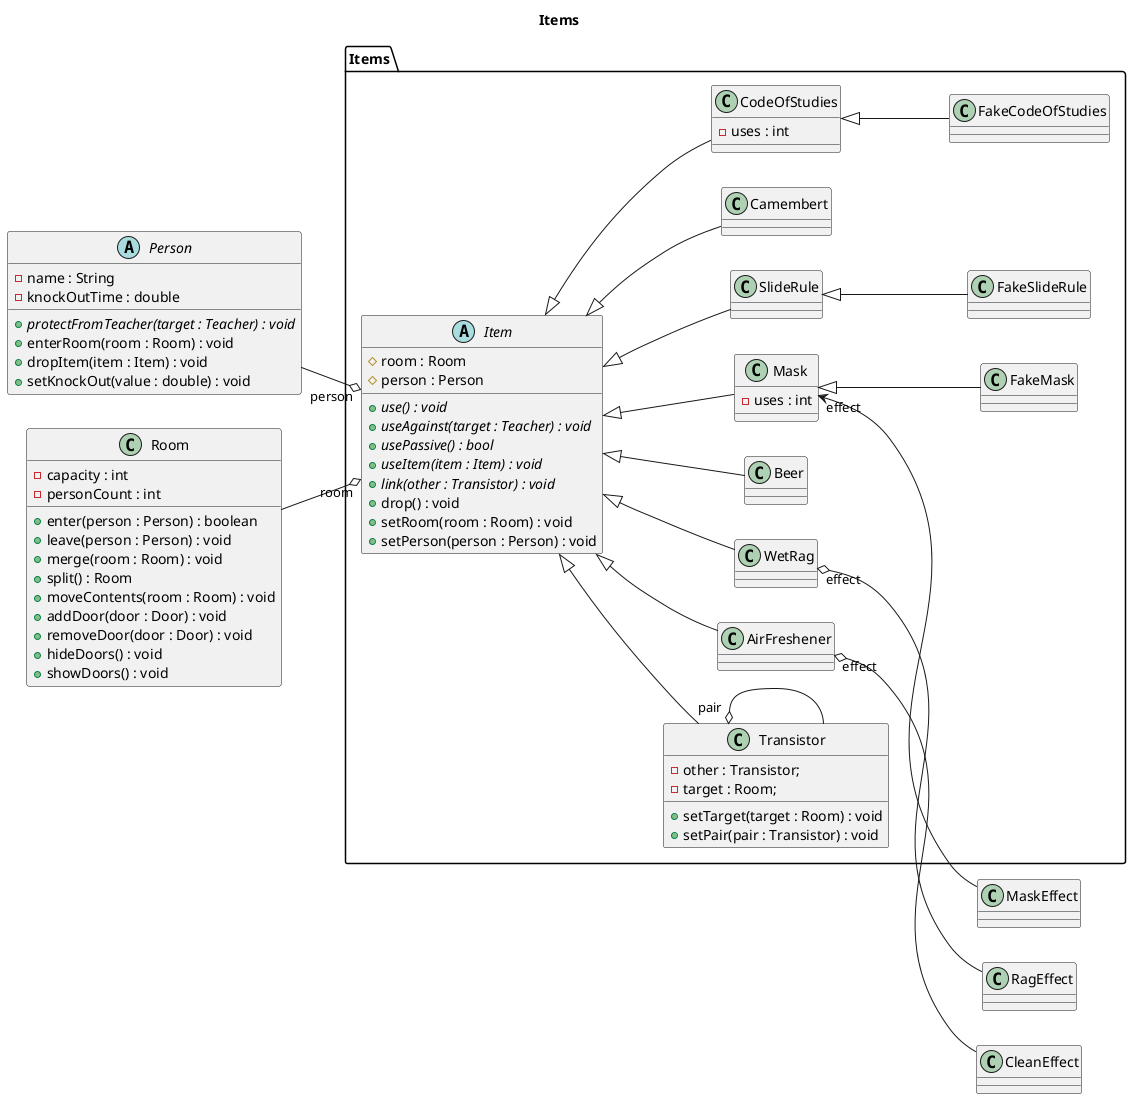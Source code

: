 @startuml items

title Items
left to right direction

package Items {
	abstract Item {
		# room : Room
		# person : Person
		+ {abstract} use() : void
		+ {abstract} useAgainst(target : Teacher) : void
		+ {abstract} usePassive() : bool
		+ {abstract} useItem(item : Item) : void
		+ {abstract} link(other : Transistor) : void
		+ drop() : void
		+ setRoom(room : Room) : void
		+ setPerson(person : Person) : void	
	}
	
	class SlideRule

	class FakeSlideRule
	
	class Transistor {
		- other : Transistor;
		- target : Room;
		+ setTarget(target : Room) : void
		+ setPair(pair : Transistor) : void
	}
	
	class CodeOfStudies {
		- uses : int
	}

	class FakeCodeOfStudies
	
	class Beer 
	
	class WetRag 
	
	class Mask {
		- uses : int
	}

	class FakeMask

	class Camembert

    class AirFreshener

	together {
		Item <|-- SlideRule
		Item <|-- Transistor
		Item <|-- CodeOfStudies
		Item <|-- Beer
		Item <|-- WetRag
		Item <|-- Mask
		Item <|-- Camembert
		Item <|-- AirFreshener

        CodeOfStudies <|-- FakeCodeOfStudies
        Mask <|-- FakeMask
        SlideRule <|-- FakeSlideRule
	}

	Transistor "pair" o- Transistor
}

abstract Person {
	- name : String
	- knockOutTime : double
	+ {abstract} protectFromTeacher(target : Teacher) : void
	+ enterRoom(room : Room) : void
	+ dropItem(item : Item) : void
	+ setKnockOut(value : double) : void
}

class Room {
	- capacity : int
	- personCount : int
	+ enter(person : Person) : boolean
	+ leave(person : Person) : void
	+ merge(room : Room) : void
	+ split() : Room
	+ moveContents(room : Room) : void
	+ addDoor(door : Door) : void
	+ removeDoor(door : Door) : void 
	+ hideDoors() : void
	+ showDoors() : void
}

Item "room" o-up- Room
Item "person" o-up- Person

AirFreshener "effect" o-- CleanEffect
WetRag "effect" o-- RagEffect
Mask "effect" <-- MaskEffect

@enduml